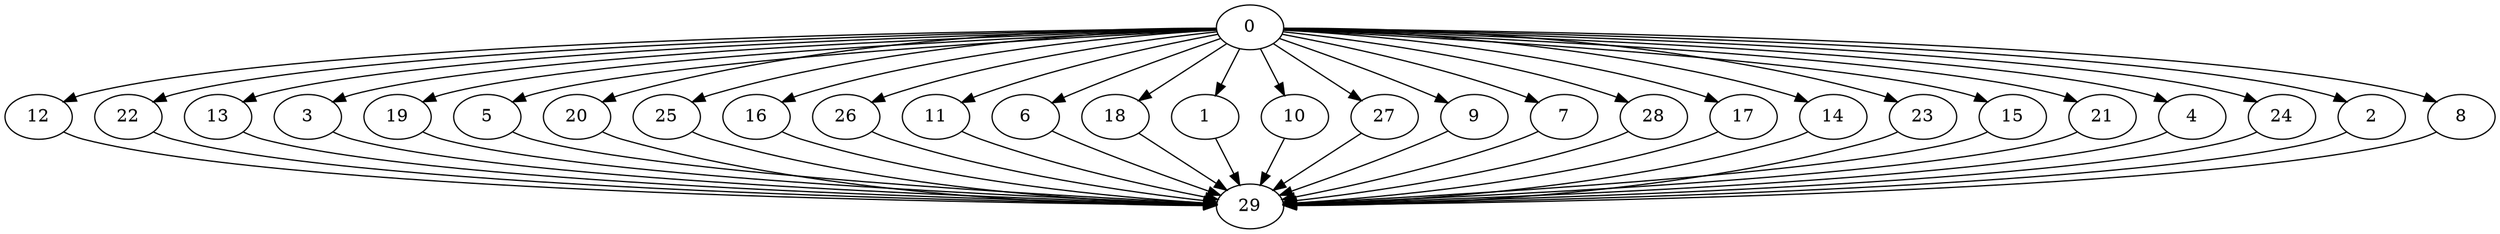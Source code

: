 digraph "Fork_Join_Nodes_30_CCR_0.10_WeightType_Random#8_Heterogeneous-4-2-strong" {
0 [Weight=166];
12 [Weight=184];
22 [Weight=184];
13 [Weight=184];
3 [Weight=184];
19 [Weight=166];
5 [Weight=147];
20 [Weight=147];
25 [Weight=147];
16 [Weight=147];
26 [Weight=129];
11 [Weight=129];
6 [Weight=129];
18 [Weight=129];
1 [Weight=129];
10 [Weight=129];
27 [Weight=129];
9 [Weight=110];
7 [Weight=110];
28 [Weight=110];
17 [Weight=92];
14 [Weight=74];
23 [Weight=74];
15 [Weight=55];
21 [Weight=55];
4 [Weight=37];
24 [Weight=37];
2 [Weight=37];
8 [Weight=37];
29 [Weight=166];
0 -> 21 [Weight=9];
0 -> 20 [Weight=3];
8 -> 29 [Weight=7];
17 -> 29 [Weight=6];
22 -> 29 [Weight=5];
0 -> 18 [Weight=8];
3 -> 29 [Weight=3];
0 -> 13 [Weight=7];
0 -> 26 [Weight=5];
0 -> 24 [Weight=2];
0 -> 14 [Weight=8];
0 -> 10 [Weight=5];
0 -> 2 [Weight=6];
20 -> 29 [Weight=10];
6 -> 29 [Weight=5];
19 -> 29 [Weight=6];
2 -> 29 [Weight=8];
23 -> 29 [Weight=6];
0 -> 3 [Weight=5];
25 -> 29 [Weight=9];
0 -> 19 [Weight=10];
0 -> 6 [Weight=6];
0 -> 25 [Weight=10];
0 -> 22 [Weight=5];
0 -> 8 [Weight=9];
26 -> 29 [Weight=10];
11 -> 29 [Weight=7];
28 -> 29 [Weight=2];
0 -> 23 [Weight=5];
0 -> 9 [Weight=3];
9 -> 29 [Weight=10];
15 -> 29 [Weight=8];
0 -> 11 [Weight=4];
0 -> 27 [Weight=4];
0 -> 5 [Weight=8];
0 -> 12 [Weight=6];
24 -> 29 [Weight=9];
13 -> 29 [Weight=4];
0 -> 15 [Weight=10];
1 -> 29 [Weight=3];
0 -> 17 [Weight=10];
0 -> 1 [Weight=2];
16 -> 29 [Weight=4];
10 -> 29 [Weight=3];
14 -> 29 [Weight=6];
0 -> 16 [Weight=5];
18 -> 29 [Weight=5];
4 -> 29 [Weight=9];
5 -> 29 [Weight=10];
7 -> 29 [Weight=4];
12 -> 29 [Weight=9];
0 -> 28 [Weight=9];
27 -> 29 [Weight=2];
0 -> 7 [Weight=5];
21 -> 29 [Weight=7];
0 -> 4 [Weight=9];
}
